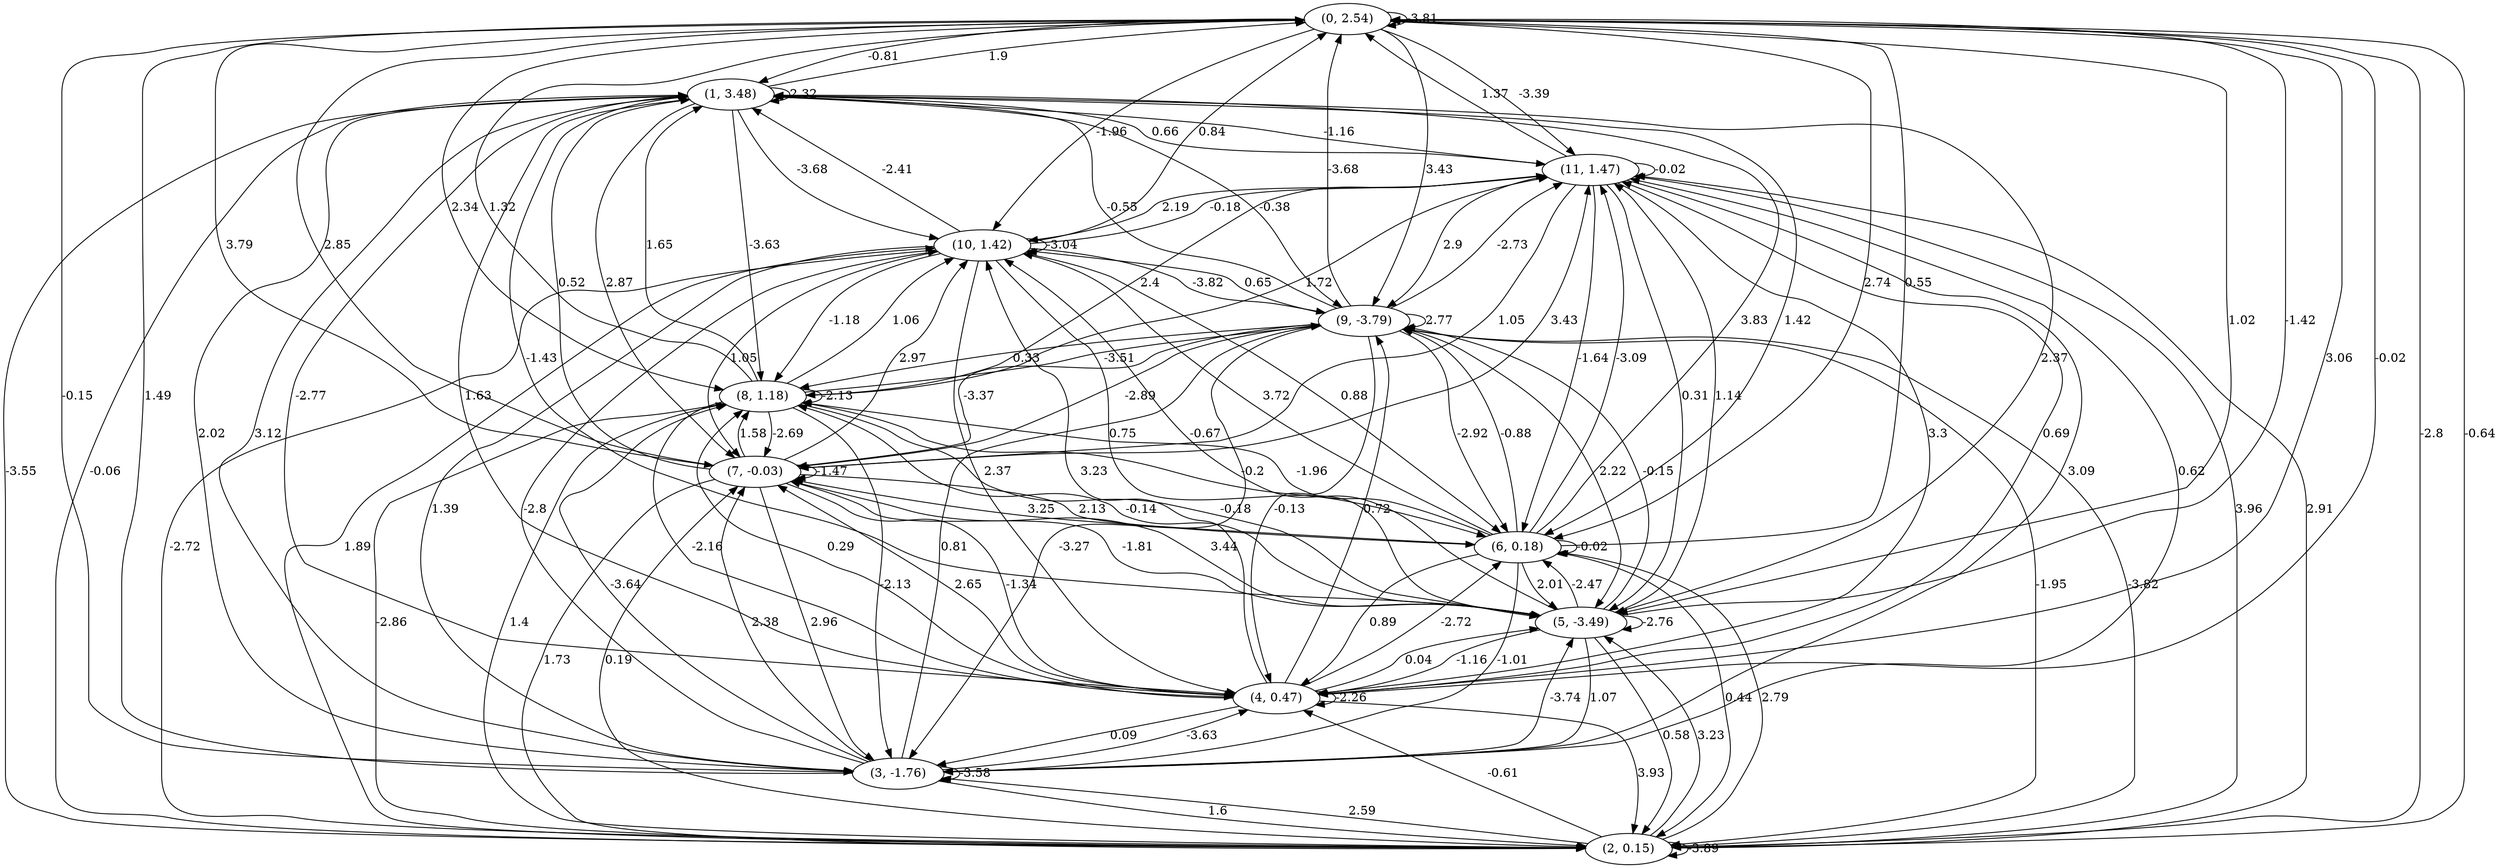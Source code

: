 digraph {
    0 [ label = "(0, 2.54)" ]
    1 [ label = "(1, 3.48)" ]
    2 [ label = "(2, 0.15)" ]
    3 [ label = "(3, -1.76)" ]
    4 [ label = "(4, 0.47)" ]
    5 [ label = "(5, -3.49)" ]
    6 [ label = "(6, 0.18)" ]
    7 [ label = "(7, -0.03)" ]
    8 [ label = "(8, 1.18)" ]
    9 [ label = "(9, -3.79)" ]
    10 [ label = "(10, 1.42)" ]
    11 [ label = "(11, 1.47)" ]
    0 -> 0 [ label = "-3.81" ]
    1 -> 1 [ label = "2.32" ]
    2 -> 2 [ label = "-3.89" ]
    3 -> 3 [ label = "-3.58" ]
    4 -> 4 [ label = "-2.26" ]
    5 -> 5 [ label = "-2.76" ]
    6 -> 6 [ label = "-0.02" ]
    7 -> 7 [ label = "-1.47" ]
    8 -> 8 [ label = "-2.13" ]
    9 -> 9 [ label = "2.77" ]
    10 -> 10 [ label = "-3.04" ]
    11 -> 11 [ label = "-0.02" ]
    1 -> 0 [ label = "1.9" ]
    2 -> 0 [ label = "-0.64" ]
    3 -> 0 [ label = "1.49" ]
    4 -> 0 [ label = "3.06" ]
    5 -> 0 [ label = "-1.42" ]
    6 -> 0 [ label = "0.55" ]
    7 -> 0 [ label = "2.85" ]
    8 -> 0 [ label = "1.32" ]
    9 -> 0 [ label = "-3.68" ]
    10 -> 0 [ label = "0.84" ]
    11 -> 0 [ label = "1.37" ]
    0 -> 1 [ label = "-0.81" ]
    2 -> 1 [ label = "-0.06" ]
    3 -> 1 [ label = "2.02" ]
    4 -> 1 [ label = "1.63" ]
    5 -> 1 [ label = "-1.43" ]
    6 -> 1 [ label = "3.83" ]
    7 -> 1 [ label = "0.52" ]
    8 -> 1 [ label = "1.65" ]
    9 -> 1 [ label = "-0.55" ]
    10 -> 1 [ label = "-2.41" ]
    11 -> 1 [ label = "0.66" ]
    0 -> 2 [ label = "-2.8" ]
    1 -> 2 [ label = "-3.55" ]
    3 -> 2 [ label = "1.6" ]
    4 -> 2 [ label = "3.93" ]
    5 -> 2 [ label = "0.58" ]
    6 -> 2 [ label = "0.44" ]
    7 -> 2 [ label = "1.73" ]
    8 -> 2 [ label = "-2.86" ]
    9 -> 2 [ label = "-1.95" ]
    10 -> 2 [ label = "-2.72" ]
    11 -> 2 [ label = "3.96" ]
    0 -> 3 [ label = "-0.15" ]
    1 -> 3 [ label = "3.12" ]
    2 -> 3 [ label = "2.59" ]
    4 -> 3 [ label = "0.09" ]
    5 -> 3 [ label = "1.07" ]
    6 -> 3 [ label = "-1.01" ]
    7 -> 3 [ label = "2.96" ]
    8 -> 3 [ label = "-2.13" ]
    9 -> 3 [ label = "-3.27" ]
    10 -> 3 [ label = "1.39" ]
    11 -> 3 [ label = "3.09" ]
    0 -> 4 [ label = "-0.02" ]
    1 -> 4 [ label = "-2.77" ]
    2 -> 4 [ label = "-0.61" ]
    3 -> 4 [ label = "-3.63" ]
    5 -> 4 [ label = "-1.16" ]
    6 -> 4 [ label = "0.89" ]
    7 -> 4 [ label = "-1.34" ]
    8 -> 4 [ label = "-2.16" ]
    9 -> 4 [ label = "-0.13" ]
    10 -> 4 [ label = "2.37" ]
    11 -> 4 [ label = "3.3" ]
    0 -> 5 [ label = "1.02" ]
    1 -> 5 [ label = "2.37" ]
    2 -> 5 [ label = "3.23" ]
    3 -> 5 [ label = "-3.74" ]
    4 -> 5 [ label = "0.04" ]
    6 -> 5 [ label = "2.01" ]
    7 -> 5 [ label = "3.44" ]
    8 -> 5 [ label = "-0.18" ]
    9 -> 5 [ label = "2.22" ]
    10 -> 5 [ label = "0.75" ]
    11 -> 5 [ label = "0.31" ]
    0 -> 6 [ label = "2.74" ]
    1 -> 6 [ label = "1.42" ]
    2 -> 6 [ label = "2.79" ]
    4 -> 6 [ label = "-2.72" ]
    5 -> 6 [ label = "-2.47" ]
    7 -> 6 [ label = "2.13" ]
    8 -> 6 [ label = "-0.2" ]
    9 -> 6 [ label = "-2.92" ]
    10 -> 6 [ label = "0.88" ]
    11 -> 6 [ label = "-1.64" ]
    0 -> 7 [ label = "3.79" ]
    1 -> 7 [ label = "2.87" ]
    2 -> 7 [ label = "0.19" ]
    3 -> 7 [ label = "2.38" ]
    4 -> 7 [ label = "2.65" ]
    5 -> 7 [ label = "-1.81" ]
    6 -> 7 [ label = "3.25" ]
    8 -> 7 [ label = "-2.69" ]
    9 -> 7 [ label = "-3.37" ]
    10 -> 7 [ label = "1.05" ]
    11 -> 7 [ label = "1.05" ]
    0 -> 8 [ label = "2.34" ]
    1 -> 8 [ label = "-3.63" ]
    2 -> 8 [ label = "1.4" ]
    3 -> 8 [ label = "-3.64" ]
    4 -> 8 [ label = "0.29" ]
    5 -> 8 [ label = "-0.14" ]
    6 -> 8 [ label = "-1.96" ]
    7 -> 8 [ label = "1.58" ]
    9 -> 8 [ label = "0.33" ]
    10 -> 8 [ label = "-1.18" ]
    11 -> 8 [ label = "2.4" ]
    0 -> 9 [ label = "3.43" ]
    1 -> 9 [ label = "-0.38" ]
    2 -> 9 [ label = "-3.82" ]
    3 -> 9 [ label = "0.81" ]
    4 -> 9 [ label = "0.72" ]
    5 -> 9 [ label = "-0.15" ]
    6 -> 9 [ label = "-0.88" ]
    7 -> 9 [ label = "-2.89" ]
    8 -> 9 [ label = "-3.51" ]
    10 -> 9 [ label = "-3.82" ]
    11 -> 9 [ label = "2.9" ]
    0 -> 10 [ label = "-1.96" ]
    1 -> 10 [ label = "-3.68" ]
    2 -> 10 [ label = "1.89" ]
    3 -> 10 [ label = "-2.8" ]
    4 -> 10 [ label = "3.23" ]
    5 -> 10 [ label = "-0.67" ]
    6 -> 10 [ label = "3.72" ]
    7 -> 10 [ label = "2.97" ]
    8 -> 10 [ label = "1.06" ]
    9 -> 10 [ label = "0.65" ]
    11 -> 10 [ label = "2.19" ]
    0 -> 11 [ label = "-3.39" ]
    1 -> 11 [ label = "-1.16" ]
    2 -> 11 [ label = "2.91" ]
    3 -> 11 [ label = "0.62" ]
    4 -> 11 [ label = "0.69" ]
    5 -> 11 [ label = "1.14" ]
    6 -> 11 [ label = "-3.09" ]
    7 -> 11 [ label = "3.43" ]
    8 -> 11 [ label = "1.72" ]
    9 -> 11 [ label = "-2.73" ]
    10 -> 11 [ label = "-0.18" ]
}

